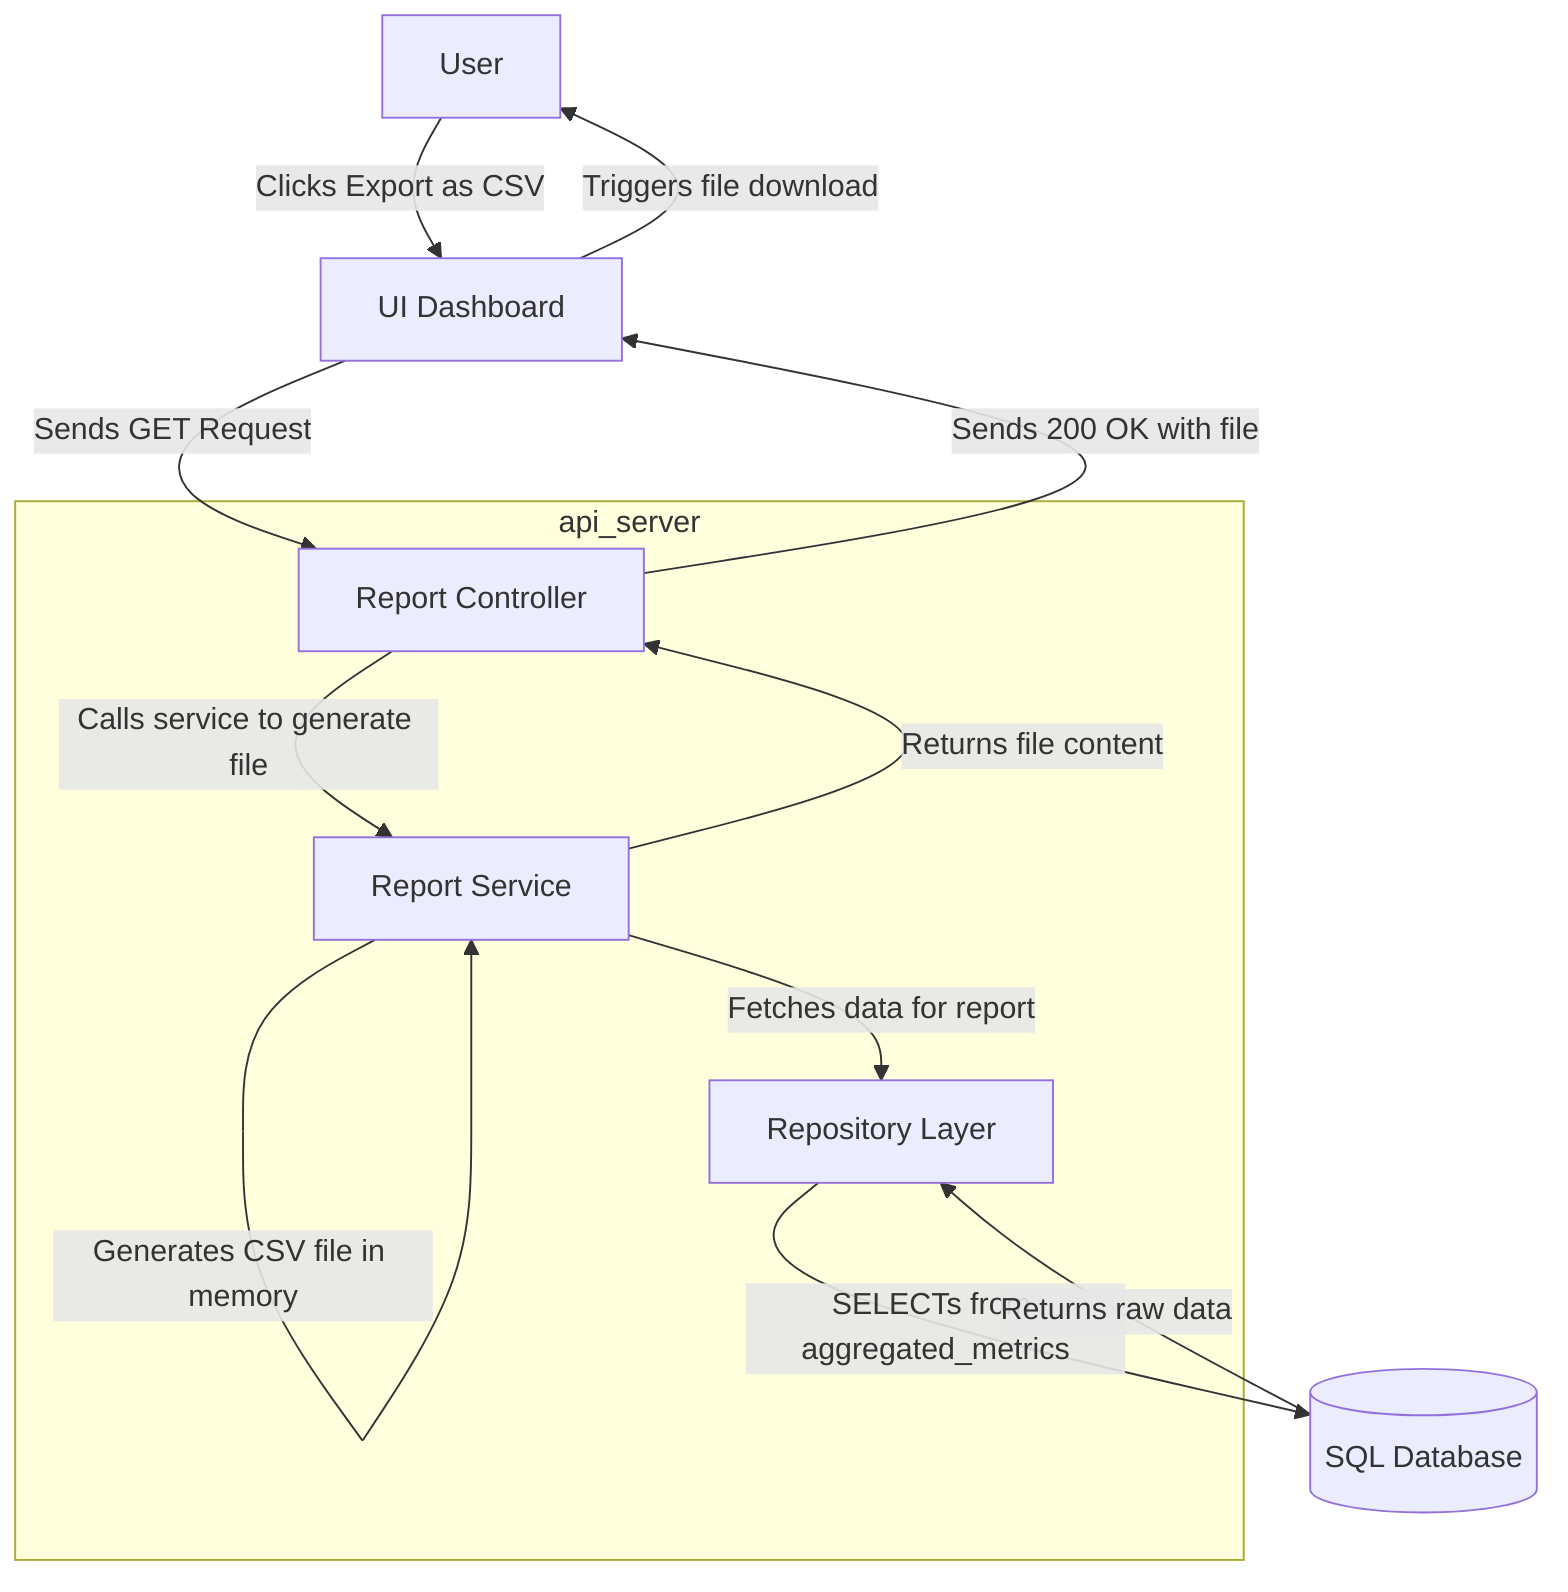 graph TD
    Actor[User]
    DB[(SQL Database)]

    subgraph api_server
        ReportController[Report Controller]
        ReportService[Report Service]
        MetricsRepo[Repository Layer]
    end

    Dashboard[UI Dashboard]

    Actor -- "Clicks Export as CSV" --> Dashboard
    Dashboard -- "Sends GET Request" --> ReportController
    ReportController -- "Calls service to generate file" --> ReportService
    ReportService -- "Fetches data for report" --> MetricsRepo
    MetricsRepo -- "SELECTs from aggregated_metrics" --> DB
    DB -- "Returns raw data" --> MetricsRepo
    ReportService -- "Generates CSV file in memory" --> ReportService
    ReportService -- "Returns file content" --> ReportController
    ReportController -- "Sends 200 OK with file" --> Dashboard
    Dashboard -- "Triggers file download" --> Actor